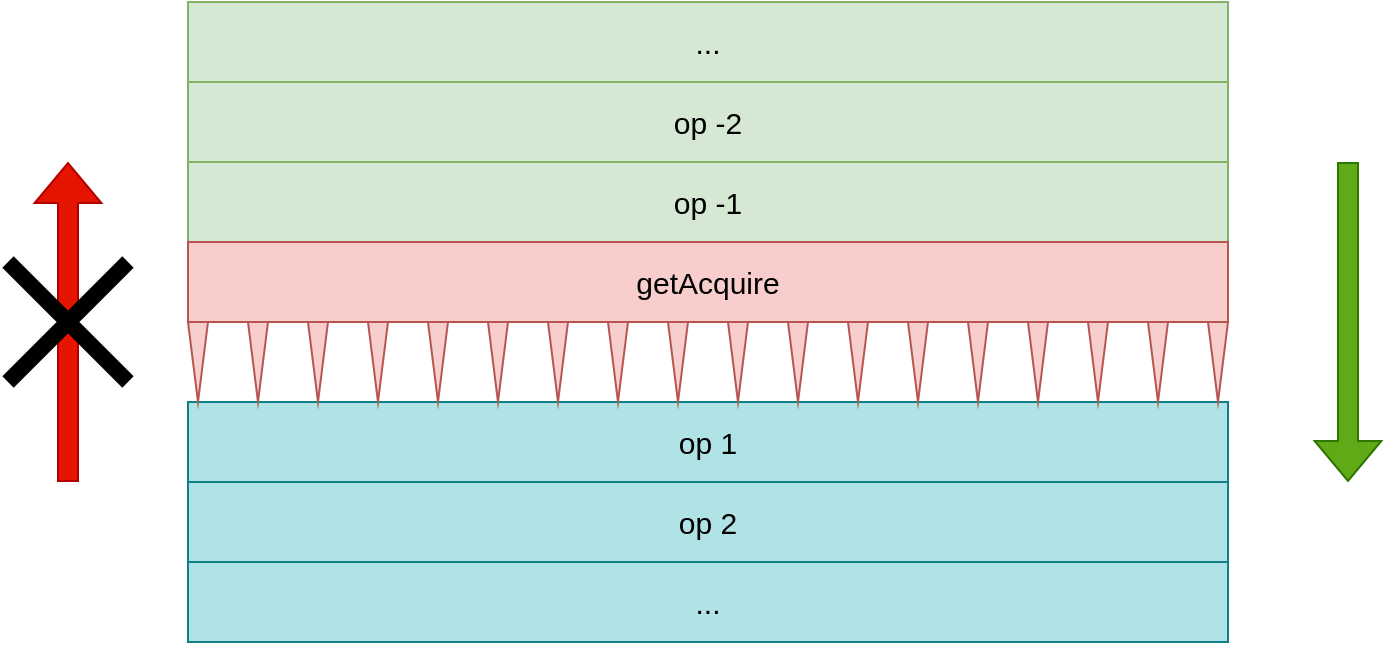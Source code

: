 <mxfile version="27.0.5">
  <diagram name="Page-1" id="RbxCdI34Sj1kPQ7Frh3S">
    <mxGraphModel dx="946" dy="584" grid="1" gridSize="10" guides="1" tooltips="1" connect="1" arrows="1" fold="1" page="1" pageScale="1" pageWidth="850" pageHeight="1100" math="0" shadow="0">
      <root>
        <mxCell id="0" />
        <mxCell id="1" parent="0" />
        <mxCell id="ugGrOQstR5L4s_zac0gk-50" value="op -1" style="rounded=0;whiteSpace=wrap;html=1;fillColor=#d5e8d4;strokeColor=#82b366;fontSize=15;" parent="1" vertex="1">
          <mxGeometry x="180" y="200" width="520" height="40" as="geometry" />
        </mxCell>
        <mxCell id="ugGrOQstR5L4s_zac0gk-53" value="op 1" style="rounded=0;whiteSpace=wrap;html=1;fillColor=#b0e3e6;strokeColor=#0e8088;fontSize=15;" parent="1" vertex="1">
          <mxGeometry x="180" y="320" width="520" height="40" as="geometry" />
        </mxCell>
        <mxCell id="ugGrOQstR5L4s_zac0gk-54" value="op 2" style="rounded=0;whiteSpace=wrap;html=1;fillColor=#b0e3e6;strokeColor=#0e8088;fontSize=15;" parent="1" vertex="1">
          <mxGeometry x="180" y="360" width="520" height="40" as="geometry" />
        </mxCell>
        <mxCell id="ugGrOQstR5L4s_zac0gk-55" value="op -2" style="rounded=0;whiteSpace=wrap;html=1;fillColor=#d5e8d4;strokeColor=#82b366;fontSize=15;" parent="1" vertex="1">
          <mxGeometry x="180" y="160" width="520" height="40" as="geometry" />
        </mxCell>
        <mxCell id="ugGrOQstR5L4s_zac0gk-1" value="getAcquire" style="rounded=0;whiteSpace=wrap;html=1;fillColor=#f8cecc;strokeColor=#b85450;fontSize=15;" parent="1" vertex="1">
          <mxGeometry x="180" y="240" width="520" height="40" as="geometry" />
        </mxCell>
        <mxCell id="ugGrOQstR5L4s_zac0gk-2" value="" style="triangle;whiteSpace=wrap;html=1;direction=south;fillColor=#f8cecc;strokeColor=#b85450;" parent="1" vertex="1">
          <mxGeometry x="180" y="280" width="10" height="40" as="geometry" />
        </mxCell>
        <mxCell id="cBVyUDvvDOi_Fv5vH1XP-2" value="..." style="rounded=0;whiteSpace=wrap;html=1;fillColor=#d5e8d4;strokeColor=#82b366;fontSize=15;" parent="1" vertex="1">
          <mxGeometry x="180" y="120" width="520" height="40" as="geometry" />
        </mxCell>
        <mxCell id="cBVyUDvvDOi_Fv5vH1XP-3" value="..." style="rounded=0;whiteSpace=wrap;html=1;fillColor=#b0e3e6;strokeColor=#0e8088;fontSize=15;" parent="1" vertex="1">
          <mxGeometry x="180" y="400" width="520" height="40" as="geometry" />
        </mxCell>
        <mxCell id="cBVyUDvvDOi_Fv5vH1XP-8" value="" style="triangle;whiteSpace=wrap;html=1;direction=south;fillColor=#f8cecc;strokeColor=#b85450;" parent="1" vertex="1">
          <mxGeometry x="210" y="280" width="10" height="40" as="geometry" />
        </mxCell>
        <mxCell id="cBVyUDvvDOi_Fv5vH1XP-10" value="" style="triangle;whiteSpace=wrap;html=1;direction=south;fillColor=#f8cecc;strokeColor=#b85450;" parent="1" vertex="1">
          <mxGeometry x="240" y="280" width="10" height="40" as="geometry" />
        </mxCell>
        <mxCell id="cBVyUDvvDOi_Fv5vH1XP-11" value="" style="triangle;whiteSpace=wrap;html=1;direction=south;fillColor=#f8cecc;strokeColor=#b85450;" parent="1" vertex="1">
          <mxGeometry x="270" y="280" width="10" height="40" as="geometry" />
        </mxCell>
        <mxCell id="cBVyUDvvDOi_Fv5vH1XP-12" value="" style="triangle;whiteSpace=wrap;html=1;direction=south;fillColor=#f8cecc;strokeColor=#b85450;" parent="1" vertex="1">
          <mxGeometry x="300" y="280" width="10" height="40" as="geometry" />
        </mxCell>
        <mxCell id="cBVyUDvvDOi_Fv5vH1XP-13" value="" style="triangle;whiteSpace=wrap;html=1;direction=south;fillColor=#f8cecc;strokeColor=#b85450;" parent="1" vertex="1">
          <mxGeometry x="330" y="280" width="10" height="40" as="geometry" />
        </mxCell>
        <mxCell id="cBVyUDvvDOi_Fv5vH1XP-14" value="" style="triangle;whiteSpace=wrap;html=1;direction=south;fillColor=#f8cecc;strokeColor=#b85450;" parent="1" vertex="1">
          <mxGeometry x="360" y="280" width="10" height="40" as="geometry" />
        </mxCell>
        <mxCell id="cBVyUDvvDOi_Fv5vH1XP-15" value="" style="triangle;whiteSpace=wrap;html=1;direction=south;fillColor=#f8cecc;strokeColor=#b85450;" parent="1" vertex="1">
          <mxGeometry x="390" y="280" width="10" height="40" as="geometry" />
        </mxCell>
        <mxCell id="cBVyUDvvDOi_Fv5vH1XP-16" value="" style="triangle;whiteSpace=wrap;html=1;direction=south;fillColor=#f8cecc;strokeColor=#b85450;" parent="1" vertex="1">
          <mxGeometry x="420" y="280" width="10" height="40" as="geometry" />
        </mxCell>
        <mxCell id="cBVyUDvvDOi_Fv5vH1XP-17" value="" style="triangle;whiteSpace=wrap;html=1;direction=south;fillColor=#f8cecc;strokeColor=#b85450;" parent="1" vertex="1">
          <mxGeometry x="450" y="280" width="10" height="40" as="geometry" />
        </mxCell>
        <mxCell id="cBVyUDvvDOi_Fv5vH1XP-18" value="" style="triangle;whiteSpace=wrap;html=1;direction=south;fillColor=#f8cecc;strokeColor=#b85450;" parent="1" vertex="1">
          <mxGeometry x="480" y="280" width="10" height="40" as="geometry" />
        </mxCell>
        <mxCell id="cBVyUDvvDOi_Fv5vH1XP-19" value="" style="triangle;whiteSpace=wrap;html=1;direction=south;fillColor=#f8cecc;strokeColor=#b85450;" parent="1" vertex="1">
          <mxGeometry x="510" y="280" width="10" height="40" as="geometry" />
        </mxCell>
        <mxCell id="cBVyUDvvDOi_Fv5vH1XP-20" value="" style="triangle;whiteSpace=wrap;html=1;direction=south;fillColor=#f8cecc;strokeColor=#b85450;" parent="1" vertex="1">
          <mxGeometry x="540" y="280" width="10" height="40" as="geometry" />
        </mxCell>
        <mxCell id="cBVyUDvvDOi_Fv5vH1XP-21" value="" style="triangle;whiteSpace=wrap;html=1;direction=south;fillColor=#f8cecc;strokeColor=#b85450;" parent="1" vertex="1">
          <mxGeometry x="570" y="280" width="10" height="40" as="geometry" />
        </mxCell>
        <mxCell id="cBVyUDvvDOi_Fv5vH1XP-22" value="" style="triangle;whiteSpace=wrap;html=1;direction=south;fillColor=#f8cecc;strokeColor=#b85450;" parent="1" vertex="1">
          <mxGeometry x="600" y="280" width="10" height="40" as="geometry" />
        </mxCell>
        <mxCell id="cBVyUDvvDOi_Fv5vH1XP-23" value="" style="triangle;whiteSpace=wrap;html=1;direction=south;fillColor=#f8cecc;strokeColor=#b85450;" parent="1" vertex="1">
          <mxGeometry x="630" y="280" width="10" height="40" as="geometry" />
        </mxCell>
        <mxCell id="cBVyUDvvDOi_Fv5vH1XP-24" value="" style="triangle;whiteSpace=wrap;html=1;direction=south;fillColor=#f8cecc;strokeColor=#b85450;" parent="1" vertex="1">
          <mxGeometry x="660" y="280" width="10" height="40" as="geometry" />
        </mxCell>
        <mxCell id="cBVyUDvvDOi_Fv5vH1XP-25" value="" style="triangle;whiteSpace=wrap;html=1;direction=south;fillColor=#f8cecc;strokeColor=#b85450;" parent="1" vertex="1">
          <mxGeometry x="690" y="280" width="10" height="40" as="geometry" />
        </mxCell>
        <mxCell id="cBVyUDvvDOi_Fv5vH1XP-26" value="" style="shape=flexArrow;endArrow=classic;html=1;rounded=0;endWidth=22.381;endSize=6.348;fillColor=#60a917;strokeColor=#2D7600;" parent="1" edge="1">
          <mxGeometry width="50" height="50" relative="1" as="geometry">
            <mxPoint x="760" y="200" as="sourcePoint" />
            <mxPoint x="760" y="360" as="targetPoint" />
          </mxGeometry>
        </mxCell>
        <mxCell id="cBVyUDvvDOi_Fv5vH1XP-27" value="" style="shape=flexArrow;endArrow=classic;html=1;rounded=0;endWidth=22.381;endSize=6.348;fillColor=#e51400;strokeColor=#B20000;" parent="1" edge="1">
          <mxGeometry width="50" height="50" relative="1" as="geometry">
            <mxPoint x="120" y="360" as="sourcePoint" />
            <mxPoint x="120" y="200" as="targetPoint" />
          </mxGeometry>
        </mxCell>
        <mxCell id="cBVyUDvvDOi_Fv5vH1XP-28" value="" style="shape=umlDestroy;whiteSpace=wrap;html=1;strokeWidth=8;targetShapes=umlLifeline;" parent="1" vertex="1">
          <mxGeometry x="90" y="250" width="60" height="60" as="geometry" />
        </mxCell>
      </root>
    </mxGraphModel>
  </diagram>
</mxfile>
